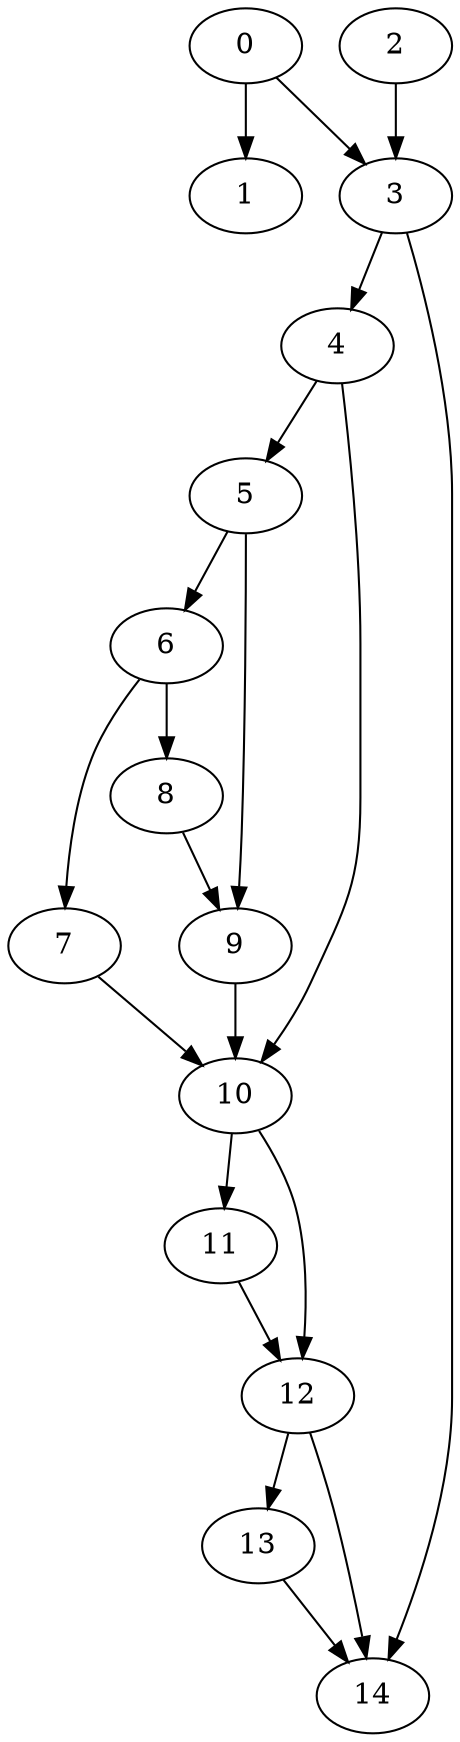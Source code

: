 digraph {
	0
	1
	2
	3
	4
	5
	6
	7
	8
	9
	10
	11
	12
	13
	14
	5 -> 6
	10 -> 12
	11 -> 12
	12 -> 13
	0 -> 1
	4 -> 5
	6 -> 7
	4 -> 10
	7 -> 10
	9 -> 10
	0 -> 3
	2 -> 3
	3 -> 4
	6 -> 8
	5 -> 9
	8 -> 9
	3 -> 14
	12 -> 14
	13 -> 14
	10 -> 11
}
